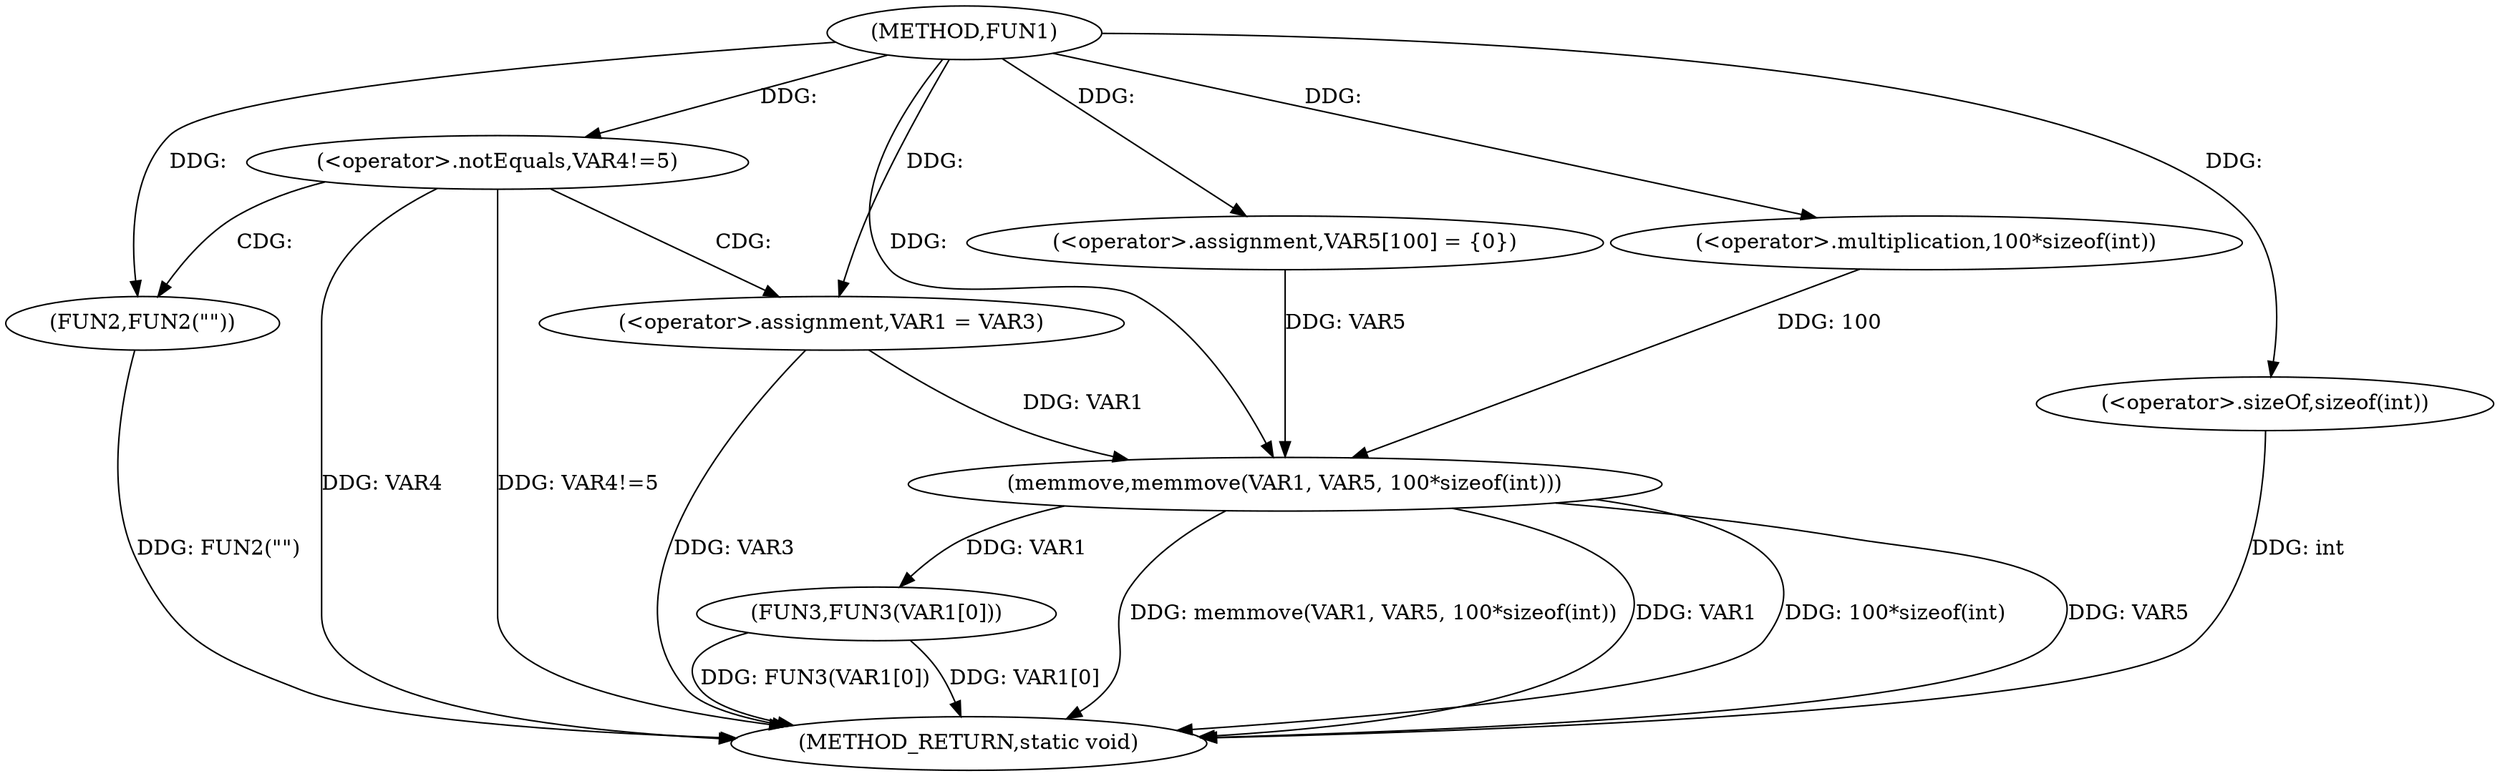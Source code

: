digraph FUN1 {  
"1000100" [label = "(METHOD,FUN1)" ]
"1000132" [label = "(METHOD_RETURN,static void)" ]
"1000106" [label = "(<operator>.notEquals,VAR4!=5)" ]
"1000110" [label = "(FUN2,FUN2(\"\"))" ]
"1000114" [label = "(<operator>.assignment,VAR1 = VAR3)" ]
"1000119" [label = "(<operator>.assignment,VAR5[100] = {0})" ]
"1000121" [label = "(memmove,memmove(VAR1, VAR5, 100*sizeof(int)))" ]
"1000124" [label = "(<operator>.multiplication,100*sizeof(int))" ]
"1000126" [label = "(<operator>.sizeOf,sizeof(int))" ]
"1000128" [label = "(FUN3,FUN3(VAR1[0]))" ]
  "1000106" -> "1000132"  [ label = "DDG: VAR4"] 
  "1000121" -> "1000132"  [ label = "DDG: VAR5"] 
  "1000128" -> "1000132"  [ label = "DDG: VAR1[0]"] 
  "1000121" -> "1000132"  [ label = "DDG: memmove(VAR1, VAR5, 100*sizeof(int))"] 
  "1000126" -> "1000132"  [ label = "DDG: int"] 
  "1000110" -> "1000132"  [ label = "DDG: FUN2(\"\")"] 
  "1000121" -> "1000132"  [ label = "DDG: VAR1"] 
  "1000128" -> "1000132"  [ label = "DDG: FUN3(VAR1[0])"] 
  "1000114" -> "1000132"  [ label = "DDG: VAR3"] 
  "1000106" -> "1000132"  [ label = "DDG: VAR4!=5"] 
  "1000121" -> "1000132"  [ label = "DDG: 100*sizeof(int)"] 
  "1000100" -> "1000106"  [ label = "DDG: "] 
  "1000100" -> "1000110"  [ label = "DDG: "] 
  "1000100" -> "1000114"  [ label = "DDG: "] 
  "1000100" -> "1000119"  [ label = "DDG: "] 
  "1000114" -> "1000121"  [ label = "DDG: VAR1"] 
  "1000100" -> "1000121"  [ label = "DDG: "] 
  "1000119" -> "1000121"  [ label = "DDG: VAR5"] 
  "1000124" -> "1000121"  [ label = "DDG: 100"] 
  "1000100" -> "1000124"  [ label = "DDG: "] 
  "1000100" -> "1000126"  [ label = "DDG: "] 
  "1000121" -> "1000128"  [ label = "DDG: VAR1"] 
  "1000106" -> "1000110"  [ label = "CDG: "] 
  "1000106" -> "1000114"  [ label = "CDG: "] 
}

